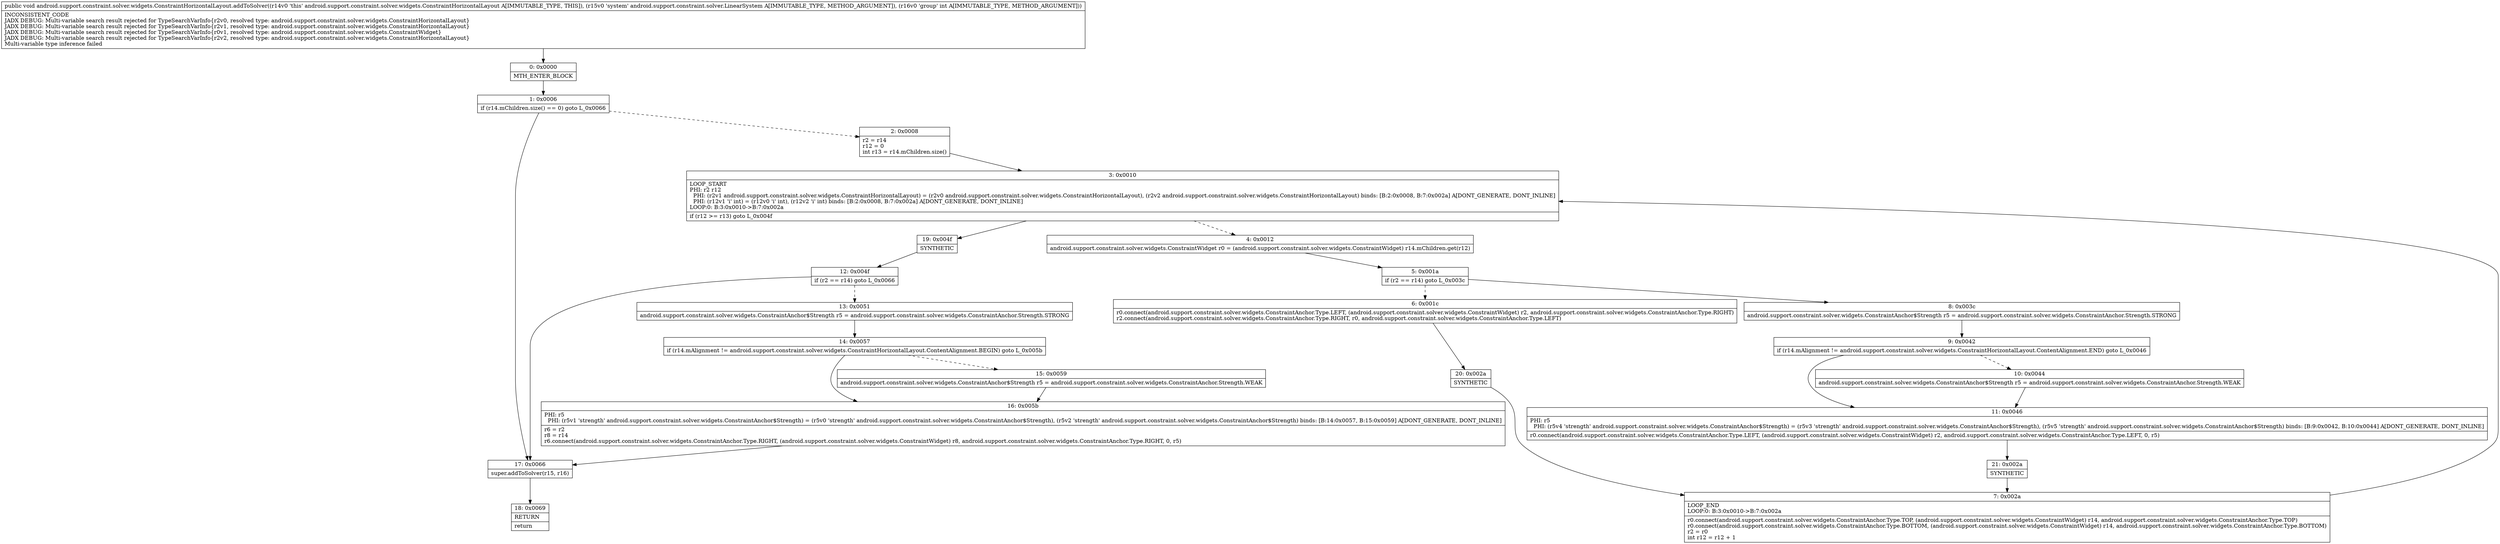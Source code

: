 digraph "CFG forandroid.support.constraint.solver.widgets.ConstraintHorizontalLayout.addToSolver(Landroid\/support\/constraint\/solver\/LinearSystem;I)V" {
Node_0 [shape=record,label="{0\:\ 0x0000|MTH_ENTER_BLOCK\l}"];
Node_1 [shape=record,label="{1\:\ 0x0006|if (r14.mChildren.size() == 0) goto L_0x0066\l}"];
Node_2 [shape=record,label="{2\:\ 0x0008|r2 = r14\lr12 = 0\lint r13 = r14.mChildren.size()\l}"];
Node_3 [shape=record,label="{3\:\ 0x0010|LOOP_START\lPHI: r2 r12 \l  PHI: (r2v1 android.support.constraint.solver.widgets.ConstraintHorizontalLayout) = (r2v0 android.support.constraint.solver.widgets.ConstraintHorizontalLayout), (r2v2 android.support.constraint.solver.widgets.ConstraintHorizontalLayout) binds: [B:2:0x0008, B:7:0x002a] A[DONT_GENERATE, DONT_INLINE]\l  PHI: (r12v1 'i' int) = (r12v0 'i' int), (r12v2 'i' int) binds: [B:2:0x0008, B:7:0x002a] A[DONT_GENERATE, DONT_INLINE]\lLOOP:0: B:3:0x0010\-\>B:7:0x002a\l|if (r12 \>= r13) goto L_0x004f\l}"];
Node_4 [shape=record,label="{4\:\ 0x0012|android.support.constraint.solver.widgets.ConstraintWidget r0 = (android.support.constraint.solver.widgets.ConstraintWidget) r14.mChildren.get(r12)\l}"];
Node_5 [shape=record,label="{5\:\ 0x001a|if (r2 == r14) goto L_0x003c\l}"];
Node_6 [shape=record,label="{6\:\ 0x001c|r0.connect(android.support.constraint.solver.widgets.ConstraintAnchor.Type.LEFT, (android.support.constraint.solver.widgets.ConstraintWidget) r2, android.support.constraint.solver.widgets.ConstraintAnchor.Type.RIGHT)\lr2.connect(android.support.constraint.solver.widgets.ConstraintAnchor.Type.RIGHT, r0, android.support.constraint.solver.widgets.ConstraintAnchor.Type.LEFT)\l}"];
Node_7 [shape=record,label="{7\:\ 0x002a|LOOP_END\lLOOP:0: B:3:0x0010\-\>B:7:0x002a\l|r0.connect(android.support.constraint.solver.widgets.ConstraintAnchor.Type.TOP, (android.support.constraint.solver.widgets.ConstraintWidget) r14, android.support.constraint.solver.widgets.ConstraintAnchor.Type.TOP)\lr0.connect(android.support.constraint.solver.widgets.ConstraintAnchor.Type.BOTTOM, (android.support.constraint.solver.widgets.ConstraintWidget) r14, android.support.constraint.solver.widgets.ConstraintAnchor.Type.BOTTOM)\lr2 = r0\lint r12 = r12 + 1\l}"];
Node_8 [shape=record,label="{8\:\ 0x003c|android.support.constraint.solver.widgets.ConstraintAnchor$Strength r5 = android.support.constraint.solver.widgets.ConstraintAnchor.Strength.STRONG\l}"];
Node_9 [shape=record,label="{9\:\ 0x0042|if (r14.mAlignment != android.support.constraint.solver.widgets.ConstraintHorizontalLayout.ContentAlignment.END) goto L_0x0046\l}"];
Node_10 [shape=record,label="{10\:\ 0x0044|android.support.constraint.solver.widgets.ConstraintAnchor$Strength r5 = android.support.constraint.solver.widgets.ConstraintAnchor.Strength.WEAK\l}"];
Node_11 [shape=record,label="{11\:\ 0x0046|PHI: r5 \l  PHI: (r5v4 'strength' android.support.constraint.solver.widgets.ConstraintAnchor$Strength) = (r5v3 'strength' android.support.constraint.solver.widgets.ConstraintAnchor$Strength), (r5v5 'strength' android.support.constraint.solver.widgets.ConstraintAnchor$Strength) binds: [B:9:0x0042, B:10:0x0044] A[DONT_GENERATE, DONT_INLINE]\l|r0.connect(android.support.constraint.solver.widgets.ConstraintAnchor.Type.LEFT, (android.support.constraint.solver.widgets.ConstraintWidget) r2, android.support.constraint.solver.widgets.ConstraintAnchor.Type.LEFT, 0, r5)\l}"];
Node_12 [shape=record,label="{12\:\ 0x004f|if (r2 == r14) goto L_0x0066\l}"];
Node_13 [shape=record,label="{13\:\ 0x0051|android.support.constraint.solver.widgets.ConstraintAnchor$Strength r5 = android.support.constraint.solver.widgets.ConstraintAnchor.Strength.STRONG\l}"];
Node_14 [shape=record,label="{14\:\ 0x0057|if (r14.mAlignment != android.support.constraint.solver.widgets.ConstraintHorizontalLayout.ContentAlignment.BEGIN) goto L_0x005b\l}"];
Node_15 [shape=record,label="{15\:\ 0x0059|android.support.constraint.solver.widgets.ConstraintAnchor$Strength r5 = android.support.constraint.solver.widgets.ConstraintAnchor.Strength.WEAK\l}"];
Node_16 [shape=record,label="{16\:\ 0x005b|PHI: r5 \l  PHI: (r5v1 'strength' android.support.constraint.solver.widgets.ConstraintAnchor$Strength) = (r5v0 'strength' android.support.constraint.solver.widgets.ConstraintAnchor$Strength), (r5v2 'strength' android.support.constraint.solver.widgets.ConstraintAnchor$Strength) binds: [B:14:0x0057, B:15:0x0059] A[DONT_GENERATE, DONT_INLINE]\l|r6 = r2\lr8 = r14\lr6.connect(android.support.constraint.solver.widgets.ConstraintAnchor.Type.RIGHT, (android.support.constraint.solver.widgets.ConstraintWidget) r8, android.support.constraint.solver.widgets.ConstraintAnchor.Type.RIGHT, 0, r5)\l}"];
Node_17 [shape=record,label="{17\:\ 0x0066|super.addToSolver(r15, r16)\l}"];
Node_18 [shape=record,label="{18\:\ 0x0069|RETURN\l|return\l}"];
Node_19 [shape=record,label="{19\:\ 0x004f|SYNTHETIC\l}"];
Node_20 [shape=record,label="{20\:\ 0x002a|SYNTHETIC\l}"];
Node_21 [shape=record,label="{21\:\ 0x002a|SYNTHETIC\l}"];
MethodNode[shape=record,label="{public void android.support.constraint.solver.widgets.ConstraintHorizontalLayout.addToSolver((r14v0 'this' android.support.constraint.solver.widgets.ConstraintHorizontalLayout A[IMMUTABLE_TYPE, THIS]), (r15v0 'system' android.support.constraint.solver.LinearSystem A[IMMUTABLE_TYPE, METHOD_ARGUMENT]), (r16v0 'group' int A[IMMUTABLE_TYPE, METHOD_ARGUMENT]))  | INCONSISTENT_CODE\lJADX DEBUG: Multi\-variable search result rejected for TypeSearchVarInfo\{r2v0, resolved type: android.support.constraint.solver.widgets.ConstraintHorizontalLayout\}\lJADX DEBUG: Multi\-variable search result rejected for TypeSearchVarInfo\{r2v1, resolved type: android.support.constraint.solver.widgets.ConstraintHorizontalLayout\}\lJADX DEBUG: Multi\-variable search result rejected for TypeSearchVarInfo\{r0v1, resolved type: android.support.constraint.solver.widgets.ConstraintWidget\}\lJADX DEBUG: Multi\-variable search result rejected for TypeSearchVarInfo\{r2v2, resolved type: android.support.constraint.solver.widgets.ConstraintHorizontalLayout\}\lMulti\-variable type inference failed\l}"];
MethodNode -> Node_0;
Node_0 -> Node_1;
Node_1 -> Node_2[style=dashed];
Node_1 -> Node_17;
Node_2 -> Node_3;
Node_3 -> Node_4[style=dashed];
Node_3 -> Node_19;
Node_4 -> Node_5;
Node_5 -> Node_6[style=dashed];
Node_5 -> Node_8;
Node_6 -> Node_20;
Node_7 -> Node_3;
Node_8 -> Node_9;
Node_9 -> Node_10[style=dashed];
Node_9 -> Node_11;
Node_10 -> Node_11;
Node_11 -> Node_21;
Node_12 -> Node_13[style=dashed];
Node_12 -> Node_17;
Node_13 -> Node_14;
Node_14 -> Node_15[style=dashed];
Node_14 -> Node_16;
Node_15 -> Node_16;
Node_16 -> Node_17;
Node_17 -> Node_18;
Node_19 -> Node_12;
Node_20 -> Node_7;
Node_21 -> Node_7;
}

